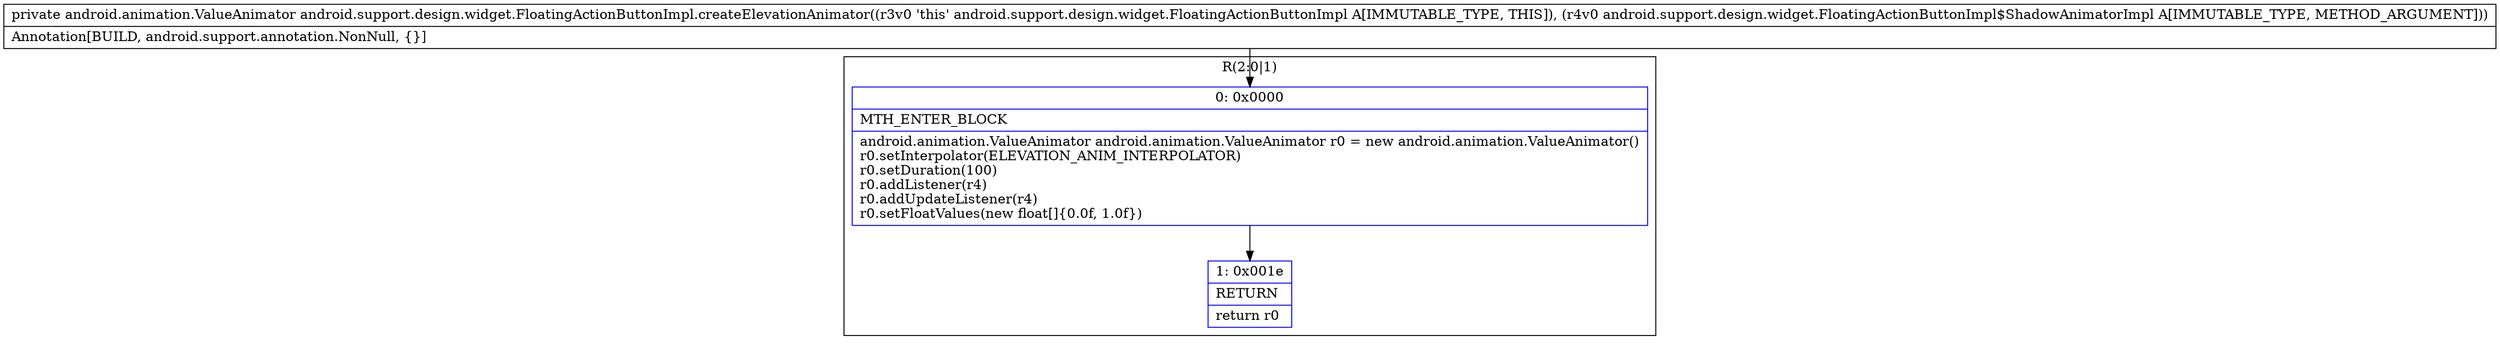 digraph "CFG forandroid.support.design.widget.FloatingActionButtonImpl.createElevationAnimator(Landroid\/support\/design\/widget\/FloatingActionButtonImpl$ShadowAnimatorImpl;)Landroid\/animation\/ValueAnimator;" {
subgraph cluster_Region_365366533 {
label = "R(2:0|1)";
node [shape=record,color=blue];
Node_0 [shape=record,label="{0\:\ 0x0000|MTH_ENTER_BLOCK\l|android.animation.ValueAnimator android.animation.ValueAnimator r0 = new android.animation.ValueAnimator()\lr0.setInterpolator(ELEVATION_ANIM_INTERPOLATOR)\lr0.setDuration(100)\lr0.addListener(r4)\lr0.addUpdateListener(r4)\lr0.setFloatValues(new float[]\{0.0f, 1.0f\})\l}"];
Node_1 [shape=record,label="{1\:\ 0x001e|RETURN\l|return r0\l}"];
}
MethodNode[shape=record,label="{private android.animation.ValueAnimator android.support.design.widget.FloatingActionButtonImpl.createElevationAnimator((r3v0 'this' android.support.design.widget.FloatingActionButtonImpl A[IMMUTABLE_TYPE, THIS]), (r4v0 android.support.design.widget.FloatingActionButtonImpl$ShadowAnimatorImpl A[IMMUTABLE_TYPE, METHOD_ARGUMENT]))  | Annotation[BUILD, android.support.annotation.NonNull, \{\}]\l}"];
MethodNode -> Node_0;
Node_0 -> Node_1;
}


